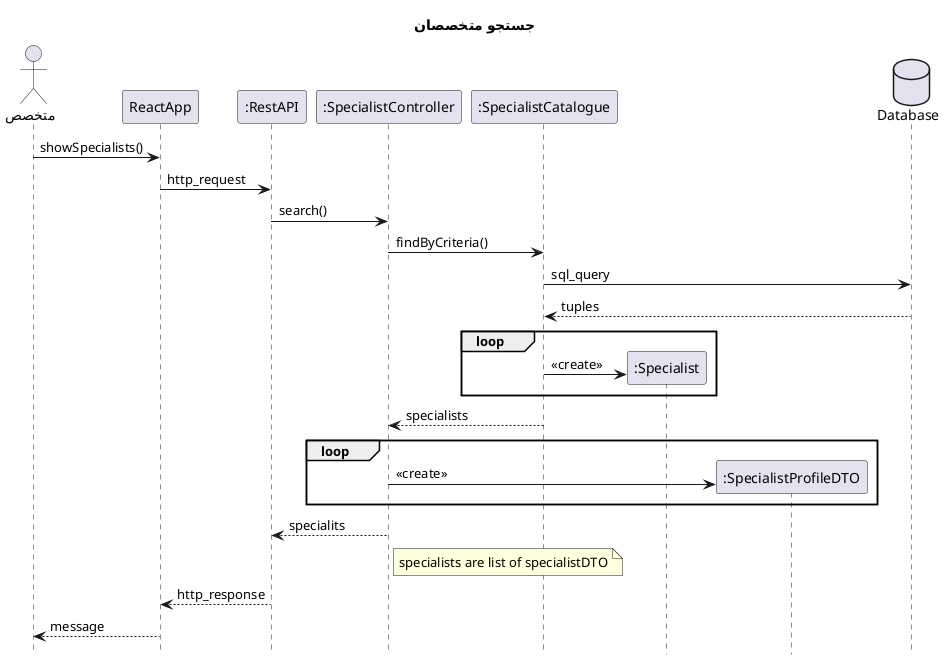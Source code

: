 @startuml logout
' TODO: check speciality does exist
hide footbox
title "جستجو متخصصان"
actor       "متخصص" as user
participant ReactApp
participant ":RestAPI" as RestAPI
participant ":SpecialistController" as SpecialistController
participant ":SpecialistCatalogue" as SpecialistCatalogue
participant ":Specialist" as Specialist
participant ":SpecialistProfileDTO" as SpecialistProfileDTO
database Database

user -> ReactApp: showSpecialists()
ReactApp -> RestAPI : http_request
RestAPI -> SpecialistController : search()
SpecialistController -> SpecialistCatalogue : findByCriteria()
SpecialistCatalogue -> Database: sql_query
return tuples
loop
    SpecialistCatalogue -> Specialist **: <<create>>
end
SpecialistCatalogue --> SpecialistController :specialists
loop
    SpecialistController-> SpecialistProfileDTO **: <<create>>
end
SpecialistController --> RestAPI: specialits
note right of SpecialistController
    specialists are list of specialistDTO
end note
RestAPI --> ReactApp : http_response
ReactApp --> user: message

@enduml